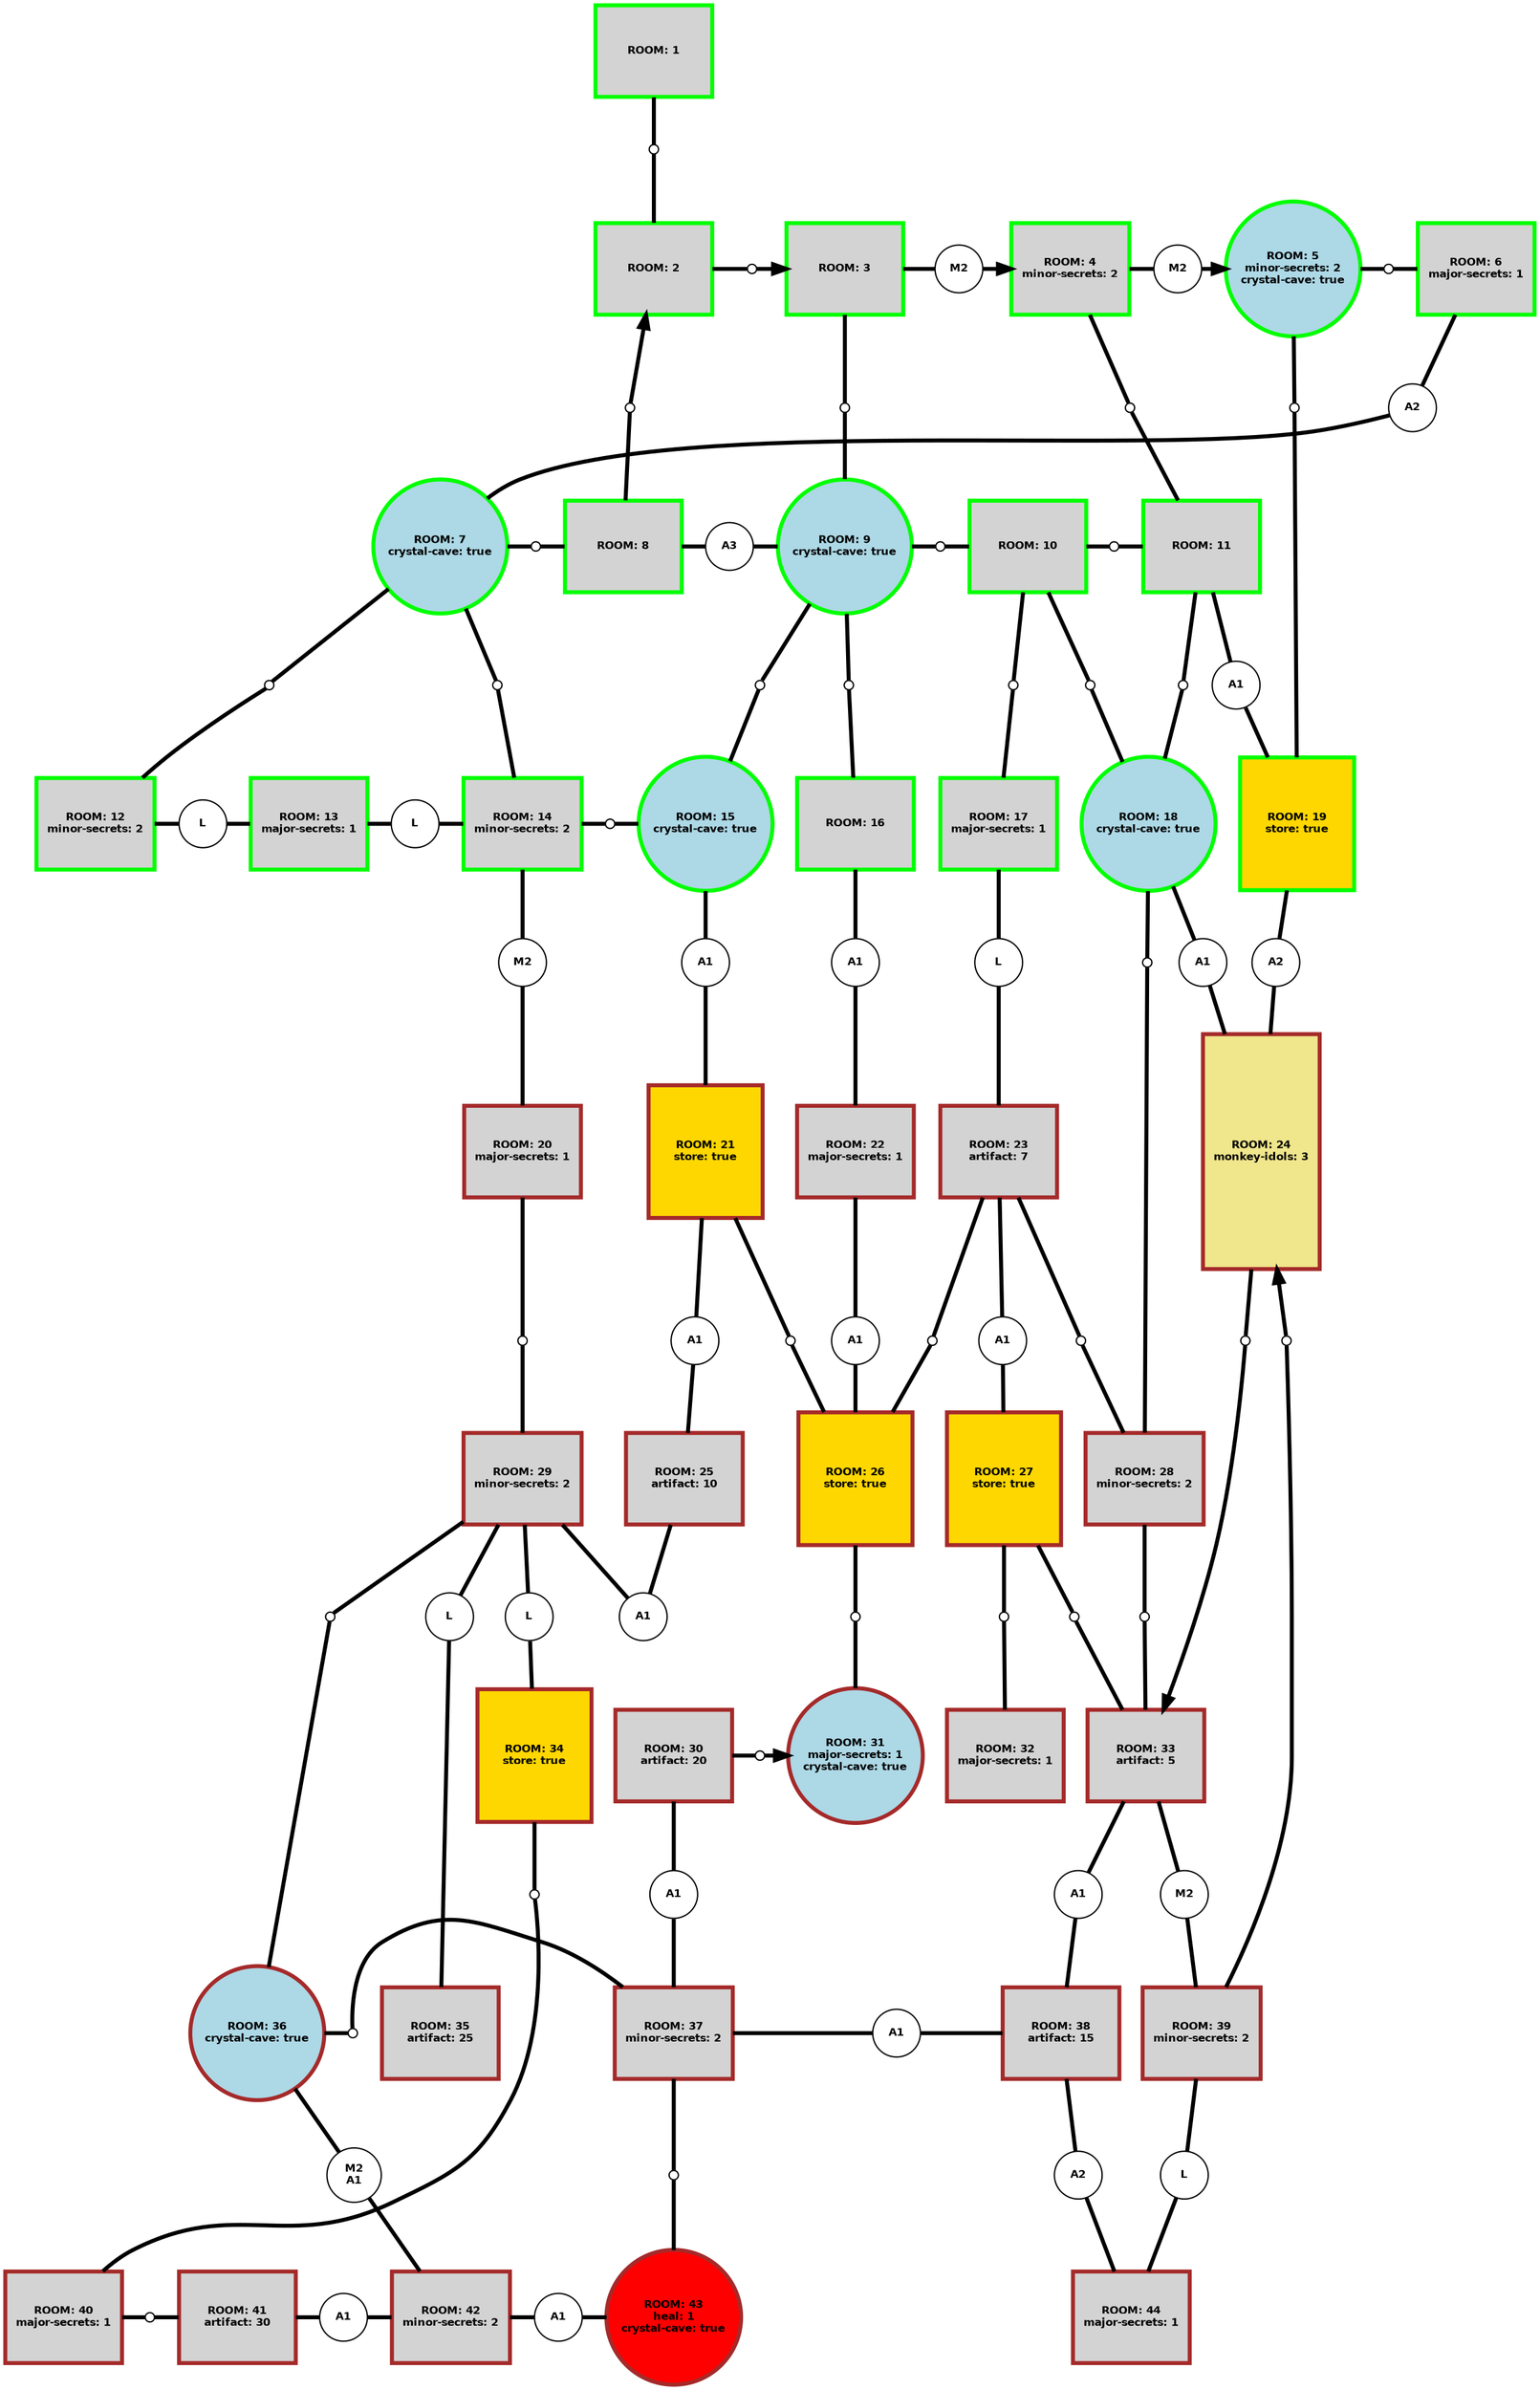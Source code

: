 graph G {
	graph [bb="0,0,1152,1792",
		bgcolor=white,
		overlap=false,
		resolution=160
	];
	node [label="\N"];
	{
		graph [rank=same];
		1	[color=green,
			fillcolor=lightgrey,
			fontcolor=black,
			fontname="Helvetica-Bold",
			fontsize=8.0,
			height=0.95833,
			image=none,
			imagescale=true,
			label="ROOM: 1",
			penwidth=3.0,
			pos="487,1757.5",
			shape=box,
			style=filled,
			width=1.2222];
	}
	{
		graph [rank=same];
		"1-2"	[color=black,
			fillcolor=white,
			fontcolor=black,
			fontname="Helvetica-Bold",
			fontsize=8.0,
			height=0.097222,
			label="",
			pos="487,1683.5",
			shape=circle,
			style=filled,
			width=0.097222];
	}
	{
		graph [rank=same];
		2	[color=green,
			fillcolor=lightgrey,
			fontcolor=black,
			fontname="Helvetica-Bold",
			fontsize=8.0,
			height=0.95833,
			image=none,
			imagescale=true,
			label="ROOM: 2",
			penwidth=3.0,
			pos="487,1593.5",
			shape=box,
			style=filled,
			width=1.2222];
		"2-3"	[color=black,
			fillcolor=white,
			fontcolor=black,
			fontname="Helvetica-Bold",
			fontsize=8.0,
			height=0.097222,
			label="",
			pos="562,1593.5",
			shape=circle,
			style=filled,
			width=0.097222];
		3	[color=green,
			fillcolor=lightgrey,
			fontcolor=black,
			fontname="Helvetica-Bold",
			fontsize=8.0,
			height=0.95833,
			image=none,
			imagescale=true,
			label="ROOM: 3",
			penwidth=3.0,
			pos="632,1593.5",
			shape=box,
			style=filled,
			width=1.2222];
		"3-4"	[color=black,
			fillcolor=white,
			fontcolor=black,
			fontname="Helvetica-Bold",
			fontsize=8.0,
			height=0.5,
			image=none,
			imagescale=true,
			label=M2,
			pos="719,1593.5",
			shape=circle,
			style=filled,
			width=0.5];
		4	[color=green,
			fillcolor=lightgrey,
			fontcolor=black,
			fontname="Helvetica-Bold",
			fontsize=8.0,
			height=0.95833,
			image=none,
			imagescale=true,
			label="ROOM: 4\nminor-secrets: 2",
			penwidth=3.0,
			pos="803,1593.5",
			shape=box,
			style=filled,
			width=1.2222];
		"4-5"	[color=black,
			fillcolor=white,
			fontcolor=black,
			fontname="Helvetica-Bold",
			fontsize=8.0,
			height=0.5,
			image=none,
			imagescale=true,
			label=M2,
			pos="883,1593.5",
			shape=circle,
			style=filled,
			width=0.5];
		5	[color=green,
			fillcolor=lightblue,
			fontcolor=black,
			fontname="Helvetica-Bold",
			fontsize=8.0,
			height=1.4028,
			image=none,
			imagescale=true,
			label="ROOM: 5\nminor-secrets: 2\ncrystal-cave: true",
			penwidth=3.0,
			pos="970,1593.5",
			shape=circle,
			style=filled,
			width=1.4028];
		"5-6"	[color=black,
			fillcolor=white,
			fontcolor=black,
			fontname="Helvetica-Bold",
			fontsize=8.0,
			height=0.097222,
			label="",
			pos="1042,1593.5",
			shape=circle,
			style=filled,
			width=0.097222];
		6	[color=green,
			fillcolor=lightgrey,
			fontcolor=black,
			fontname="Helvetica-Bold",
			fontsize=8.0,
			height=0.95833,
			image=none,
			imagescale=true,
			label="ROOM: 6\nmajor-secrets: 1",
			penwidth=3.0,
			pos="1108,1593.5",
			shape=box,
			style=filled,
			width=1.2222];
	}
	{
		graph [rank=same];
		"8-2"	[color=black,
			fillcolor=white,
			fontcolor=black,
			fontname="Helvetica-Bold",
			fontsize=8.0,
			height=0.097222,
			label="",
			pos="470,1489",
			shape=circle,
			style=filled,
			width=0.097222];
		"3-9"	[color=black,
			fillcolor=white,
			fontcolor=black,
			fontname="Helvetica-Bold",
			fontsize=8.0,
			height=0.097222,
			label="",
			pos="632,1489",
			shape=circle,
			style=filled,
			width=0.097222];
		"4-11"	[color=black,
			fillcolor=white,
			fontcolor=black,
			fontname="Helvetica-Bold",
			fontsize=8.0,
			height=0.097222,
			label="",
			pos="847,1489",
			shape=circle,
			style=filled,
			width=0.097222];
		"5-19"	[color=black,
			fillcolor=white,
			fontcolor=black,
			fontname="Helvetica-Bold",
			fontsize=8.0,
			height=0.097222,
			label="",
			pos="972,1489",
			shape=circle,
			style=filled,
			width=0.097222];
		"6-7"	[color=black,
			fillcolor=white,
			fontcolor=black,
			fontname="Helvetica-Bold",
			fontsize=8.0,
			height=0.5,
			image=none,
			imagescale=true,
			label=A2,
			pos="1061,1489",
			shape=circle,
			style=filled,
			width=0.5];
	}
	{
		graph [rank=same];
		7	[color=green,
			fillcolor=lightblue,
			fontcolor=black,
			fontname="Helvetica-Bold",
			fontsize=8.0,
			height=1.4028,
			image=none,
			imagescale=true,
			label="ROOM: 7\ncrystal-cave: true",
			penwidth=3.0,
			pos="327,1384.5",
			shape=circle,
			style=filled,
			width=1.4028];
		"7-8"	[color=black,
			fillcolor=white,
			fontcolor=black,
			fontname="Helvetica-Bold",
			fontsize=8.0,
			height=0.097222,
			label="",
			pos="399,1384.5",
			shape=circle,
			style=filled,
			width=0.097222];
		8	[color=green,
			fillcolor=lightgrey,
			fontcolor=black,
			fontname="Helvetica-Bold",
			fontsize=8.0,
			height=0.95833,
			image=none,
			imagescale=true,
			label="ROOM: 8",
			penwidth=3.0,
			pos="465,1384.5",
			shape=box,
			style=filled,
			width=1.2222];
		"8-9"	[color=black,
			fillcolor=white,
			fontcolor=black,
			fontname="Helvetica-Bold",
			fontsize=8.0,
			height=0.5,
			image=none,
			imagescale=true,
			label=A3,
			pos="545,1384.5",
			shape=circle,
			style=filled,
			width=0.5];
		9	[color=green,
			fillcolor=lightblue,
			fontcolor=black,
			fontname="Helvetica-Bold",
			fontsize=8.0,
			height=1.4028,
			image=none,
			imagescale=true,
			label="ROOM: 9\ncrystal-cave: true",
			penwidth=3.0,
			pos="632,1384.5",
			shape=circle,
			style=filled,
			width=1.4028];
		"9-10"	[color=black,
			fillcolor=white,
			fontcolor=black,
			fontname="Helvetica-Bold",
			fontsize=8.0,
			height=0.097222,
			label="",
			pos="704,1384.5",
			shape=circle,
			style=filled,
			width=0.097222];
		10	[color=green,
			fillcolor=lightgrey,
			fontcolor=black,
			fontname="Helvetica-Bold",
			fontsize=8.0,
			height=0.95833,
			image=none,
			imagescale=true,
			label="ROOM: 10",
			penwidth=3.0,
			pos="770,1384.5",
			shape=box,
			style=filled,
			width=1.2222];
		"10-11"	[color=black,
			fillcolor=white,
			fontcolor=black,
			fontname="Helvetica-Bold",
			fontsize=8.0,
			height=0.097222,
			label="",
			pos="836,1384.5",
			shape=circle,
			style=filled,
			width=0.097222];
		11	[color=green,
			fillcolor=lightgrey,
			fontcolor=black,
			fontname="Helvetica-Bold",
			fontsize=8.0,
			height=0.95833,
			image=none,
			imagescale=true,
			label="ROOM: 11",
			penwidth=3.0,
			pos="902,1384.5",
			shape=box,
			style=filled,
			width=1.2222];
	}
	{
		graph [rank=same];
		"7-12"	[color=black,
			fillcolor=white,
			fontcolor=black,
			fontname="Helvetica-Bold",
			fontsize=8.0,
			height=0.097222,
			label="",
			pos="200,1280",
			shape=circle,
			style=filled,
			width=0.097222];
		"7-14"	[color=black,
			fillcolor=white,
			fontcolor=black,
			fontname="Helvetica-Bold",
			fontsize=8.0,
			height=0.097222,
			label="",
			pos="370,1280",
			shape=circle,
			style=filled,
			width=0.097222];
		"9-15"	[color=black,
			fillcolor=white,
			fontcolor=black,
			fontname="Helvetica-Bold",
			fontsize=8.0,
			height=0.097222,
			label="",
			pos="569,1280",
			shape=circle,
			style=filled,
			width=0.097222];
		"9-16"	[color=black,
			fillcolor=white,
			fontcolor=black,
			fontname="Helvetica-Bold",
			fontsize=8.0,
			height=0.097222,
			label="",
			pos="636,1280",
			shape=circle,
			style=filled,
			width=0.097222];
		"10-17"	[color=black,
			fillcolor=white,
			fontcolor=black,
			fontname="Helvetica-Bold",
			fontsize=8.0,
			height=0.097222,
			label="",
			pos="759,1280",
			shape=circle,
			style=filled,
			width=0.097222];
		"10-18"	[color=black,
			fillcolor=white,
			fontcolor=black,
			fontname="Helvetica-Bold",
			fontsize=8.0,
			height=0.097222,
			label="",
			pos="818,1280",
			shape=circle,
			style=filled,
			width=0.097222];
		"11-18"	[color=black,
			fillcolor=white,
			fontcolor=black,
			fontname="Helvetica-Bold",
			fontsize=8.0,
			height=0.097222,
			label="",
			pos="888,1280",
			shape=circle,
			style=filled,
			width=0.097222];
		"11-19"	[color=black,
			fillcolor=white,
			fontcolor=black,
			fontname="Helvetica-Bold",
			fontsize=8.0,
			height=0.5,
			image=none,
			imagescale=true,
			label=A1,
			pos="928,1280",
			shape=circle,
			style=filled,
			width=0.5];
	}
	{
		graph [rank=same];
		12	[color=green,
			fillcolor=lightgrey,
			fontcolor=black,
			fontname="Helvetica-Bold",
			fontsize=8.0,
			height=0.95833,
			image=none,
			imagescale=true,
			label="ROOM: 12\nminor-secrets: 2",
			penwidth=3.0,
			pos="70,1175.5",
			shape=box,
			style=filled,
			width=1.2222];
		"12-13"	[color=black,
			fillcolor=white,
			fontcolor=black,
			fontname="Helvetica-Bold",
			fontsize=8.0,
			height=0.5,
			image=none,
			imagescale=true,
			label=L,
			pos="150,1175.5",
			shape=circle,
			style=filled,
			width=0.5];
		13	[color=green,
			fillcolor=lightgrey,
			fontcolor=black,
			fontname="Helvetica-Bold",
			fontsize=8.0,
			height=0.95833,
			image=none,
			imagescale=true,
			label="ROOM: 13\nmajor-secrets: 1",
			penwidth=3.0,
			pos="230,1175.5",
			shape=box,
			style=filled,
			width=1.2222];
		"13-14"	[color=black,
			fillcolor=white,
			fontcolor=black,
			fontname="Helvetica-Bold",
			fontsize=8.0,
			height=0.5,
			image=none,
			imagescale=true,
			label=L,
			pos="310,1175.5",
			shape=circle,
			style=filled,
			width=0.5];
		14	[color=green,
			fillcolor=lightgrey,
			fontcolor=black,
			fontname="Helvetica-Bold",
			fontsize=8.0,
			height=0.95833,
			image=none,
			imagescale=true,
			label="ROOM: 14\nminor-secrets: 2",
			penwidth=3.0,
			pos="390,1175.5",
			shape=box,
			style=filled,
			width=1.2222];
		"14-15"	[color=black,
			fillcolor=white,
			fontcolor=black,
			fontname="Helvetica-Bold",
			fontsize=8.0,
			height=0.097222,
			label="",
			pos="456,1175.5",
			shape=circle,
			style=filled,
			width=0.097222];
		15	[color=green,
			fillcolor=lightblue,
			fontcolor=black,
			fontname="Helvetica-Bold",
			fontsize=8.0,
			height=1.4028,
			image=none,
			imagescale=true,
			label="ROOM: 15\ncrystal-cave: true",
			penwidth=3.0,
			pos="528,1175.5",
			shape=circle,
			style=filled,
			width=1.4028];
		16	[color=green,
			fillcolor=lightgrey,
			fontcolor=black,
			fontname="Helvetica-Bold",
			fontsize=8.0,
			height=0.95833,
			image=none,
			imagescale=true,
			label="ROOM: 16",
			penwidth=3.0,
			pos="641,1175.5",
			shape=box,
			style=filled,
			width=1.2222];
	}
	{
		graph [rank=same];
		"14-20"	[color=black,
			fillcolor=white,
			fontcolor=black,
			fontname="Helvetica-Bold",
			fontsize=8.0,
			height=0.5,
			image=none,
			imagescale=true,
			label=M2,
			pos="390,1071",
			shape=circle,
			style=filled,
			width=0.5];
		"15-21"	[color=black,
			fillcolor=white,
			fontcolor=black,
			fontname="Helvetica-Bold",
			fontsize=8.0,
			height=0.5,
			image=none,
			imagescale=true,
			label=A1,
			pos="528,1071",
			shape=circle,
			style=filled,
			width=0.5];
		"16-22"	[color=black,
			fillcolor=white,
			fontcolor=black,
			fontname="Helvetica-Bold",
			fontsize=8.0,
			height=0.5,
			image=none,
			imagescale=true,
			label=A1,
			pos="641,1071",
			shape=circle,
			style=filled,
			width=0.5];
	}
	{
		graph [rank=same];
		17	[color=green,
			fillcolor=lightgrey,
			fontcolor=black,
			fontname="Helvetica-Bold",
			fontsize=8.0,
			height=0.95833,
			image=none,
			imagescale=true,
			label="ROOM: 17\nmajor-secrets: 1",
			penwidth=3.0,
			pos="749,1175.5",
			shape=box,
			style=filled,
			width=1.2222];
		18	[color=green,
			fillcolor=lightblue,
			fontcolor=black,
			fontname="Helvetica-Bold",
			fontsize=8.0,
			height=1.4028,
			image=none,
			imagescale=true,
			label="ROOM: 18\ncrystal-cave: true",
			penwidth=3.0,
			pos="862,1175.5",
			shape=circle,
			style=filled,
			width=1.4028];
		19	[color=green,
			fillcolor=gold,
			fontcolor=black,
			fontname="Helvetica-Bold",
			fontsize=8.0,
			height=1.3889,
			image=none,
			imagescale=true,
			label="ROOM: 19\nstore: true",
			penwidth=3.0,
			pos="974,1175.5",
			shape=box,
			style=filled,
			width=1.1944];
	}
	{
		graph [rank=same];
		"17-23"	[color=black,
			fillcolor=white,
			fontcolor=black,
			fontname="Helvetica-Bold",
			fontsize=8.0,
			height=0.5,
			image=none,
			imagescale=true,
			label=L,
			pos="749,1071",
			shape=circle,
			style=filled,
			width=0.5];
		"18-24"	[color=black,
			fillcolor=white,
			fontcolor=black,
			fontname="Helvetica-Bold",
			fontsize=8.0,
			height=0.5,
			image=none,
			imagescale=true,
			label=A1,
			pos="902,1071",
			shape=circle,
			style=filled,
			width=0.5];
		"18-28"	[color=black,
			fillcolor=white,
			fontcolor=black,
			fontname="Helvetica-Bold",
			fontsize=8.0,
			height=0.097222,
			label="",
			pos="861,1071",
			shape=circle,
			style=filled,
			width=0.097222];
		"19-24"	[color=black,
			fillcolor=white,
			fontcolor=black,
			fontname="Helvetica-Bold",
			fontsize=8.0,
			height=0.5,
			image=none,
			imagescale=true,
			label=A2,
			pos="957,1071",
			shape=circle,
			style=filled,
			width=0.5];
	}
	{
		graph [rank=same];
		20	[color=brown,
			fillcolor=lightgrey,
			fontcolor=black,
			fontname="Helvetica-Bold",
			fontsize=8.0,
			height=0.95833,
			image=none,
			imagescale=true,
			label="ROOM: 20\nmajor-secrets: 1",
			penwidth=3.0,
			pos="390,928.51",
			shape=box,
			style=filled,
			width=1.2222];
		21	[color=brown,
			fillcolor=gold,
			fontcolor=black,
			fontname="Helvetica-Bold",
			fontsize=8.0,
			height=1.3889,
			image=none,
			imagescale=true,
			label="ROOM: 21\nstore: true",
			penwidth=3.0,
			pos="528,928.51",
			shape=box,
			style=filled,
			width=1.1944];
		22	[color=brown,
			fillcolor=lightgrey,
			fontcolor=black,
			fontname="Helvetica-Bold",
			fontsize=8.0,
			height=0.95833,
			image=none,
			imagescale=true,
			label="ROOM: 22\nmajor-secrets: 1",
			penwidth=3.0,
			pos="641,928.51",
			shape=box,
			style=filled,
			width=1.2222];
		23	[color=brown,
			fillcolor=lightgrey,
			fontcolor=black,
			fontname="Helvetica-Bold",
			fontsize=8.0,
			height=0.95833,
			image=none,
			imagescale=true,
			label="ROOM: 23\nartifact: 7",
			penwidth=3.0,
			pos="749,928.51",
			shape=box,
			style=filled,
			width=1.2222];
		24	[color=brown,
			fillcolor=khaki,
			fontcolor=black,
			fontname="Helvetica-Bold",
			fontsize=8.0,
			height=2.4583,
			image=none,
			imagescale=true,
			label="ROOM: 24\nmonkey-idols: 3",
			penwidth=3.0,
			pos="945,928.51",
			shape=box,
			style=filled,
			width=1.1528];
	}
	{
		graph [rank=same];
		"20-29"	[color=black,
			fillcolor=white,
			fontcolor=black,
			fontname="Helvetica-Bold",
			fontsize=8.0,
			height=0.097222,
			label="",
			pos="390,786.01",
			shape=circle,
			style=filled,
			width=0.097222];
		"21-25"	[color=black,
			fillcolor=white,
			fontcolor=black,
			fontname="Helvetica-Bold",
			fontsize=8.0,
			height=0.5,
			image=none,
			imagescale=true,
			label=A1,
			pos="520,786.01",
			shape=circle,
			style=filled,
			width=0.5];
		"21-26"	[color=black,
			fillcolor=white,
			fontcolor=black,
			fontname="Helvetica-Bold",
			fontsize=8.0,
			height=0.097222,
			label="",
			pos="592,786.01",
			shape=circle,
			style=filled,
			width=0.097222];
		"22-26"	[color=black,
			fillcolor=white,
			fontcolor=black,
			fontname="Helvetica-Bold",
			fontsize=8.0,
			height=0.5,
			image=none,
			imagescale=true,
			label=A1,
			pos="641,786.01",
			shape=circle,
			style=filled,
			width=0.5];
		"23-26"	[color=black,
			fillcolor=white,
			fontcolor=black,
			fontname="Helvetica-Bold",
			fontsize=8.0,
			height=0.097222,
			label="",
			pos="699,786.01",
			shape=circle,
			style=filled,
			width=0.097222];
		"23-27"	[color=black,
			fillcolor=white,
			fontcolor=black,
			fontname="Helvetica-Bold",
			fontsize=8.0,
			height=0.5,
			image=none,
			imagescale=true,
			label=A1,
			pos="752,786.01",
			shape=circle,
			style=filled,
			width=0.5];
		"23-28"	[color=black,
			fillcolor=white,
			fontcolor=black,
			fontname="Helvetica-Bold",
			fontsize=8.0,
			height=0.097222,
			label="",
			pos="811,786.01",
			shape=circle,
			style=filled,
			width=0.097222];
		"24-33"	[color=black,
			fillcolor=white,
			fontcolor=black,
			fontname="Helvetica-Bold",
			fontsize=8.0,
			height=0.097222,
			label="",
			pos="933,786.01",
			shape=circle,
			style=filled,
			width=0.097222];
		"39-24"	[color=black,
			fillcolor=white,
			fontcolor=black,
			fontname="Helvetica-Bold",
			fontsize=8.0,
			height=0.097222,
			label="",
			pos="964,786.01",
			shape=circle,
			style=filled,
			width=0.097222];
	}
	{
		graph [rank=same];
		25	[color=brown,
			fillcolor=lightgrey,
			fontcolor=black,
			fontname="Helvetica-Bold",
			fontsize=8.0,
			height=0.95833,
			image=none,
			imagescale=true,
			label="ROOM: 25\nartifact: 10",
			penwidth=3.0,
			pos="512,682.01",
			shape=box,
			style=filled,
			width=1.2222];
		26	[color=brown,
			fillcolor=gold,
			fontcolor=black,
			fontname="Helvetica-Bold",
			fontsize=8.0,
			height=1.3889,
			image=none,
			imagescale=true,
			label="ROOM: 26\nstore: true",
			penwidth=3.0,
			pos="641,682.01",
			shape=box,
			style=filled,
			width=1.1944];
		27	[color=brown,
			fillcolor=gold,
			fontcolor=black,
			fontname="Helvetica-Bold",
			fontsize=8.0,
			height=1.3889,
			image=none,
			imagescale=true,
			label="ROOM: 27\nstore: true",
			penwidth=3.0,
			pos="753,682.01",
			shape=box,
			style=filled,
			width=1.1944];
		28	[color=brown,
			fillcolor=lightgrey,
			fontcolor=black,
			fontname="Helvetica-Bold",
			fontsize=8.0,
			height=0.95833,
			image=none,
			imagescale=true,
			label="ROOM: 28\nminor-secrets: 2",
			penwidth=3.0,
			pos="858,682.01",
			shape=box,
			style=filled,
			width=1.2222];
		29	[color=brown,
			fillcolor=lightgrey,
			fontcolor=black,
			fontname="Helvetica-Bold",
			fontsize=8.0,
			height=0.95833,
			image=none,
			imagescale=true,
			label="ROOM: 29\nminor-secrets: 2",
			penwidth=3.0,
			pos="390,682.01",
			shape=box,
			style=filled,
			width=1.2222];
	}
	{
		graph [rank=same];
		"25-29"	[color=black,
			fillcolor=white,
			fontcolor=black,
			fontname="Helvetica-Bold",
			fontsize=8.0,
			height=0.5,
			image=none,
			imagescale=true,
			label=A1,
			pos="480,578.01",
			shape=circle,
			style=filled,
			width=0.5];
		"26-31"	[color=black,
			fillcolor=white,
			fontcolor=black,
			fontname="Helvetica-Bold",
			fontsize=8.0,
			height=0.097222,
			label="",
			pos="641,578.01",
			shape=circle,
			style=filled,
			width=0.097222];
		"27-32"	[color=black,
			fillcolor=white,
			fontcolor=black,
			fontname="Helvetica-Bold",
			fontsize=8.0,
			height=0.097222,
			label="",
			pos="753,578.01",
			shape=circle,
			style=filled,
			width=0.097222];
		"27-33"	[color=black,
			fillcolor=white,
			fontcolor=black,
			fontname="Helvetica-Bold",
			fontsize=8.0,
			height=0.097222,
			label="",
			pos="805,578.01",
			shape=circle,
			style=filled,
			width=0.097222];
		"28-33"	[color=black,
			fillcolor=white,
			fontcolor=black,
			fontname="Helvetica-Bold",
			fontsize=8.0,
			height=0.097222,
			label="",
			pos="859,578.01",
			shape=circle,
			style=filled,
			width=0.097222];
		"29-34"	[color=black,
			fillcolor=white,
			fontcolor=black,
			fontname="Helvetica-Bold",
			fontsize=8.0,
			height=0.5,
			image=none,
			imagescale=true,
			label=L,
			pos="394,578.01",
			shape=circle,
			style=filled,
			width=0.5];
		"29-35"	[color=black,
			fillcolor=white,
			fontcolor=black,
			fontname="Helvetica-Bold",
			fontsize=8.0,
			height=0.5,
			image=none,
			imagescale=true,
			label=L,
			pos="334,578.01",
			shape=circle,
			style=filled,
			width=0.5];
		"29-36"	[color=black,
			fillcolor=white,
			fontcolor=black,
			fontname="Helvetica-Bold",
			fontsize=8.0,
			height=0.097222,
			label="",
			pos="244,578.01",
			shape=circle,
			style=filled,
			width=0.097222];
	}
	{
		graph [rank=same];
		30	[color=brown,
			fillcolor=lightgrey,
			fontcolor=black,
			fontname="Helvetica-Bold",
			fontsize=8.0,
			height=0.95833,
			image=none,
			imagescale=true,
			label="ROOM: 30\nartifact: 20",
			penwidth=3.0,
			pos="503,473.51",
			shape=box,
			style=filled,
			width=1.2222];
		"30-31"	[color=black,
			fillcolor=white,
			fontcolor=black,
			fontname="Helvetica-Bold",
			fontsize=8.0,
			height=0.097222,
			label="",
			pos="569,473.51",
			shape=circle,
			style=filled,
			width=0.097222];
		31	[color=brown,
			fillcolor=lightblue,
			fontcolor=black,
			fontname="Helvetica-Bold",
			fontsize=8.0,
			height=1.4028,
			image=none,
			imagescale=true,
			label="ROOM: 31\nmajor-secrets: 1\ncrystal-cave: true",
			penwidth=3.0,
			pos="641,473.51",
			shape=circle,
			style=filled,
			width=1.4028];
		32	[color=brown,
			fillcolor=lightgrey,
			fontcolor=black,
			fontname="Helvetica-Bold",
			fontsize=8.0,
			height=0.95833,
			image=none,
			imagescale=true,
			label="ROOM: 32\nmajor-secrets: 1",
			penwidth=3.0,
			pos="754,473.51",
			shape=box,
			style=filled,
			width=1.2222];
		33	[color=brown,
			fillcolor=lightgrey,
			fontcolor=black,
			fontname="Helvetica-Bold",
			fontsize=8.0,
			height=0.95833,
			image=none,
			imagescale=true,
			label="ROOM: 33\nartifact: 5",
			penwidth=3.0,
			pos="860,473.51",
			shape=box,
			style=filled,
			width=1.2222];
		34	[color=brown,
			fillcolor=gold,
			fontcolor=black,
			fontname="Helvetica-Bold",
			fontsize=8.0,
			height=1.3889,
			image=none,
			imagescale=true,
			label="ROOM: 34\nstore: true",
			penwidth=3.0,
			pos="398,473.51",
			shape=box,
			style=filled,
			width=1.1944];
	}
	{
		graph [rank=same];
		"30-37"	[color=black,
			fillcolor=white,
			fontcolor=black,
			fontname="Helvetica-Bold",
			fontsize=8.0,
			height=0.5,
			image=none,
			imagescale=true,
			label=A1,
			pos="503,369.01",
			shape=circle,
			style=filled,
			width=0.5];
		"33-38"	[color=black,
			fillcolor=white,
			fontcolor=black,
			fontname="Helvetica-Bold",
			fontsize=8.0,
			height=0.5,
			image=none,
			imagescale=true,
			label=A1,
			pos="809,369.01",
			shape=circle,
			style=filled,
			width=0.5];
		"33-39"	[color=black,
			fillcolor=white,
			fontcolor=black,
			fontname="Helvetica-Bold",
			fontsize=8.0,
			height=0.5,
			image=none,
			imagescale=true,
			label=M2,
			pos="889,369.01",
			shape=circle,
			style=filled,
			width=0.5];
		"34-40"	[color=black,
			fillcolor=white,
			fontcolor=black,
			fontname="Helvetica-Bold",
			fontsize=8.0,
			height=0.097222,
			label="",
			pos="398,369.01",
			shape=circle,
			style=filled,
			width=0.097222];
	}
	{
		graph [rank=same];
		35	[color=brown,
			fillcolor=lightgrey,
			fontcolor=black,
			fontname="Helvetica-Bold",
			fontsize=8.0,
			height=0.95833,
			image=none,
			imagescale=true,
			label="ROOM: 35\nartifact: 25",
			penwidth=3.0,
			pos="327,264.51",
			shape=box,
			style=filled,
			width=1.2222];
		36	[color=brown,
			fillcolor=lightblue,
			fontcolor=black,
			fontname="Helvetica-Bold",
			fontsize=8.0,
			height=1.4028,
			image=none,
			imagescale=true,
			label="ROOM: 36\ncrystal-cave: true",
			penwidth=3.0,
			pos="189,264.51",
			shape=circle,
			style=filled,
			width=1.4028];
		"36-37"	[color=black,
			fillcolor=white,
			fontcolor=black,
			fontname="Helvetica-Bold",
			fontsize=8.0,
			height=0.097222,
			label="",
			pos="261,264.51",
			shape=circle,
			style=filled,
			width=0.097222];
		37	[color=brown,
			fillcolor=lightgrey,
			fontcolor=black,
			fontname="Helvetica-Bold",
			fontsize=8.0,
			height=0.95833,
			image=none,
			imagescale=true,
			label="ROOM: 37\nminor-secrets: 2",
			penwidth=3.0,
			pos="503,264.51",
			shape=box,
			style=filled,
			width=1.2222];
		"37-38"	[color=black,
			fillcolor=white,
			fontcolor=black,
			fontname="Helvetica-Bold",
			fontsize=8.0,
			height=0.5,
			image=none,
			imagescale=true,
			label=A1,
			pos="671,264.51",
			shape=circle,
			style=filled,
			width=0.5];
		38	[color=brown,
			fillcolor=lightgrey,
			fontcolor=black,
			fontname="Helvetica-Bold",
			fontsize=8.0,
			height=0.95833,
			image=none,
			imagescale=true,
			label="ROOM: 38\nartifact: 15",
			penwidth=3.0,
			pos="796,264.51",
			shape=box,
			style=filled,
			width=1.2222];
		39	[color=brown,
			fillcolor=lightgrey,
			fontcolor=black,
			fontname="Helvetica-Bold",
			fontsize=8.0,
			height=0.95833,
			image=none,
			imagescale=true,
			label="ROOM: 39\nminor-secrets: 2",
			penwidth=3.0,
			pos="902,264.51",
			shape=box,
			style=filled,
			width=1.2222];
	}
	{
		graph [rank=same];
		"36-42"	[color=black,
			fillcolor=white,
			fontcolor=black,
			fontname="Helvetica-Bold",
			fontsize=8.0,
			height=0.56961,
			image=none,
			imagescale=true,
			label="M2\nA1",
			pos="262,157.51",
			shape=circle,
			style=filled,
			width=0.56961];
		"37-43"	[color=black,
			fillcolor=white,
			fontcolor=black,
			fontname="Helvetica-Bold",
			fontsize=8.0,
			height=0.097222,
			label="",
			pos="503,157.51",
			shape=circle,
			style=filled,
			width=0.097222];
		"38-44"	[color=black,
			fillcolor=white,
			fontcolor=black,
			fontname="Helvetica-Bold",
			fontsize=8.0,
			height=0.5,
			image=none,
			imagescale=true,
			label=A2,
			pos="809,157.51",
			shape=circle,
			style=filled,
			width=0.5];
		"39-44"	[color=black,
			fillcolor=white,
			fontcolor=black,
			fontname="Helvetica-Bold",
			fontsize=8.0,
			height=0.5,
			image=none,
			imagescale=true,
			label=L,
			pos="889,157.51",
			shape=circle,
			style=filled,
			width=0.5];
	}
	{
		graph [rank=same];
		40	[color=brown,
			fillcolor=lightgrey,
			fontcolor=black,
			fontname="Helvetica-Bold",
			fontsize=8.0,
			height=0.95833,
			image=none,
			imagescale=true,
			label="ROOM: 40\nmajor-secrets: 1",
			penwidth=3.0,
			pos="44,50.5",
			shape=box,
			style=filled,
			width=1.2222];
		"40-41"	[color=black,
			fillcolor=white,
			fontcolor=black,
			fontname="Helvetica-Bold",
			fontsize=8.0,
			height=0.097222,
			label="",
			pos="110,50.5",
			shape=circle,
			style=filled,
			width=0.097222];
		41	[color=brown,
			fillcolor=lightgrey,
			fontcolor=black,
			fontname="Helvetica-Bold",
			fontsize=8.0,
			height=0.95833,
			image=none,
			imagescale=true,
			label="ROOM: 41\nartifact: 30",
			penwidth=3.0,
			pos="176,50.5",
			shape=box,
			style=filled,
			width=1.2222];
		"41-42"	[color=black,
			fillcolor=white,
			fontcolor=black,
			fontname="Helvetica-Bold",
			fontsize=8.0,
			height=0.5,
			image=none,
			imagescale=true,
			label=A1,
			pos="256,50.5",
			shape=circle,
			style=filled,
			width=0.5];
		42	[color=brown,
			fillcolor=lightgrey,
			fontcolor=black,
			fontname="Helvetica-Bold",
			fontsize=8.0,
			height=0.95833,
			image=none,
			imagescale=true,
			label="ROOM: 42\nminor-secrets: 2",
			penwidth=3.0,
			pos="336,50.5",
			shape=box,
			style=filled,
			width=1.2222];
		"42-43"	[color=black,
			fillcolor=white,
			fontcolor=black,
			fontname="Helvetica-Bold",
			fontsize=8.0,
			height=0.5,
			image=none,
			imagescale=true,
			label=A1,
			pos="416,50.5",
			shape=circle,
			style=filled,
			width=0.5];
		43	[color=brown,
			fillcolor=red,
			fontcolor=black,
			fontname="Helvetica-Bold",
			fontsize=8.0,
			height=1.4028,
			image=none,
			imagescale=true,
			label="ROOM: 43\nheal: 1\ncrystal-cave: true",
			penwidth=3.0,
			pos="503,50.5",
			shape=circle,
			style=filled,
			width=1.4028];
		44	[color=brown,
			fillcolor=lightgrey,
			fontcolor=black,
			fontname="Helvetica-Bold",
			fontsize=8.0,
			height=0.95833,
			image=none,
			imagescale=true,
			label="ROOM: 44\nmajor-secrets: 1",
			penwidth=3.0,
			pos="849,50.5",
			shape=box,
			style=filled,
			width=1.2222];
	}
	{
		graph [rank=same];
	}
	1 -- "1-2"	[color=black,
		dir=none,
		penwidth=3.0,
		pos="487,1722.6 487,1708 487,1693 487,1687.1"];
	"1-2" -- 2	[color=black,
		dir=none,
		penwidth=3.0,
		pos="487,1680 487,1672.3 487,1648.7 487,1628.2"];
	2 -- "2-3"	[color=black,
		dir=none,
		penwidth=3.0,
		pos="531.24,1593.5 540.21,1593.5 549.18,1593.5 558.15,1593.5"];
	2 -- "8-2"	[color=black,
		dir=back,
		penwidth=3.0,
		pos="s,481.43,1558.9 479.77,1548.9 475.96,1525.9 471.79,1500.8 470.44,1492.7"];
	"2-3" -- 3	[color=black,
		dir=forward,
		penwidth=3.0,
		pos="e,587.88,1593.5 565.55,1593.5 569.62,1593.5 573.69,1593.5 577.76,1593.5"];
	3 -- "3-4"	[color=black,
		dir=none,
		penwidth=3.0,
		pos="676.18,1593.5 684.43,1593.5 692.68,1593.5 700.94,1593.5"];
	3 -- "3-9"	[color=black,
		dir=none,
		penwidth=3.0,
		pos="632,1558.9 632,1533.7 632,1502 632,1492.7"];
	"3-4" -- 4	[color=black,
		dir=forward,
		penwidth=3.0,
		pos="e,758.95,1593.5 737.05,1593.5 740.92,1593.5 744.8,1593.5 748.68,1593.5"];
	4 -- "4-5"	[color=black,
		dir=none,
		penwidth=3.0,
		pos="847.06,1593.5 852.96,1593.5 858.85,1593.5 864.75,1593.5"];
	4 -- "4-11"	[color=black,
		dir=none,
		penwidth=3.0,
		pos="817.41,1558.9 828.23,1533.7 841.86,1502 845.85,1492.7"];
	"4-5" -- 5	[color=black,
		dir=forward,
		penwidth=3.0,
		pos="e,919.34,1593.5 901.01,1593.5 903.78,1593.5 906.55,1593.5 909.32,1593.5"];
	5 -- "5-6"	[color=black,
		dir=none,
		penwidth=3.0,
		pos="1020.6,1593.5 1026.5,1593.5 1032.4,1593.5 1038.3,1593.5"];
	5 -- "5-19"	[color=black,
		dir=none,
		penwidth=3.0,
		pos="970.97,1542.8 971.38,1521.5 971.81,1500 971.95,1492.6"];
	"5-6" -- 6	[color=black,
		dir=none,
		penwidth=3.0,
		pos="1045.6,1593.5 1051.6,1593.5 1057.6,1593.5 1063.6,1593.5"];
	6 -- "6-7"	[color=black,
		dir=none,
		penwidth=3.0,
		pos="1092.6,1558.9 1084.4,1541 1074.6,1519.7 1068.1,1505.6"];
	"8-2" -- 8	[color=black,
		dir=none,
		penwidth=3.0,
		pos="469.88,1485.5 469.43,1476.4 467.88,1444.6 466.65,1419.3"];
	"3-9" -- 9	[color=black,
		dir=none,
		penwidth=3.0,
		pos="632,1485.5 632,1478.2 632,1456.6 632,1435.3"];
	"4-11" -- 11	[color=black,
		dir=none,
		penwidth=3.0,
		pos="848.36,1485.5 853.24,1476.4 870.3,1444.6 883.89,1419.3"];
	"5-19" -- 19	[color=black,
		dir=none,
		penwidth=3.0,
		pos="972.02,1485.3 972.16,1463 973.16,1306.9 973.69,1225.6"];
	"6-7" -- 7	[color=black,
		dir=none,
		penwidth=3.0,
		pos="1043.6,1483.3 1028.3,1479.3 1005.3,1473.9 985,1471 853.17,1452.4 510.88,1483.8 387,1435 378.33,1431.6 369.97,1426.4 362.39,1420.7"];
	7 -- "7-8"	[color=black,
		dir=none,
		penwidth=3.0,
		pos="377.62,1384.5 383.53,1384.5 389.43,1384.5 395.33,1384.5"];
	7 -- "7-12"	[color=black,
		dir=none,
		penwidth=3.0,
		pos="287.86,1351.9 255.21,1325.6 212.43,1291 202.24,1282.8"];
	7 -- "7-14"	[color=black,
		dir=none,
		penwidth=3.0,
		pos="346.24,1337.7 355.72,1315.1 365.79,1291 368.98,1283.5"];
	"7-8" -- 8	[color=black,
		dir=none,
		penwidth=3.0,
		pos="402.61,1384.5 408.62,1384.5 414.63,1384.5 420.64,1384.5"];
	8 -- "8-9"	[color=black,
		dir=none,
		penwidth=3.0,
		pos="509.06,1384.5 514.96,1384.5 520.85,1384.5 526.75,1384.5"];
	"8-9" -- 9	[color=black,
		dir=none,
		penwidth=3.0,
		pos="563.01,1384.5 569.12,1384.5 575.23,1384.5 581.34,1384.5"];
	9 -- "9-10"	[color=black,
		dir=none,
		penwidth=3.0,
		pos="682.62,1384.5 688.53,1384.5 694.43,1384.5 700.33,1384.5"];
	9 -- "9-15"	[color=black,
		dir=none,
		penwidth=3.0,
		pos="605.83,1340.9 591.5,1317.6 575.64,1291.8 570.62,1283.6"];
	9 -- "9-16"	[color=black,
		dir=none,
		penwidth=3.0,
		pos="633.94,1333.8 634.77,1312.5 635.61,1291 635.9,1283.6"];
	"9-10" -- 10	[color=black,
		dir=none,
		penwidth=3.0,
		pos="707.61,1384.5 713.62,1384.5 719.63,1384.5 725.64,1384.5"];
	10 -- "10-11"	[color=black,
		dir=none,
		penwidth=3.0,
		pos="814.09,1384.5 820.14,1384.5 826.18,1384.5 832.23,1384.5"];
	10 -- "10-17"	[color=black,
		dir=none,
		penwidth=3.0,
		pos="766.4,1349.9 763.69,1324.7 760.29,1293 759.29,1283.7"];
	10 -- "10-18"	[color=black,
		dir=none,
		penwidth=3.0,
		pos="785.72,1349.9 797.53,1324.7 812.39,1293 816.75,1283.7"];
	"10-11" -- 11	[color=black,
		dir=none,
		penwidth=3.0,
		pos="839.61,1384.5 845.62,1384.5 851.63,1384.5 857.64,1384.5"];
	11 -- "11-18"	[color=black,
		dir=none,
		penwidth=3.0,
		pos="897.42,1349.9 893.97,1324.7 889.64,1293 888.37,1283.7"];
	11 -- "11-19"	[color=black,
		dir=none,
		penwidth=3.0,
		pos="910.51,1349.9 914.96,1332.4 920.2,1311.8 923.77,1297.7"];
	"7-12" -- 12	[color=black,
		dir=none,
		penwidth=3.0,
		pos="197.51,1277.5 187.69,1271.4 150.83,1248.4 123,1226 116.82,1221 110.47,1215.5 104.41,1210"];
	"7-14" -- 14	[color=black,
		dir=none,
		penwidth=3.0,
		pos="370.49,1276.5 372.27,1267.4 378.47,1235.6 383.41,1210.3"];
	"9-15" -- 15	[color=black,
		dir=none,
		penwidth=3.0,
		pos="567.99,1276.5 564.93,1268.8 555.45,1245.1 546.49,1222.7"];
	"9-16" -- 16	[color=black,
		dir=none,
		penwidth=3.0,
		pos="636.12,1276.5 636.57,1267.4 638.12,1235.6 639.35,1210.3"];
	"10-17" -- 17	[color=black,
		dir=none,
		penwidth=3.0,
		pos="758.75,1276.5 757.87,1267.4 754.76,1235.6 752.29,1210.3"];
	"10-18" -- 18	[color=black,
		dir=none,
		penwidth=3.0,
		pos="819.09,1276.5 822.4,1268.8 832.7,1244.8 842.39,1222.2"];
	"11-18" -- 18	[color=black,
		dir=none,
		penwidth=3.0,
		pos="887.36,1276.5 885.47,1269 879.74,1246.5 874.21,1224.6"];
	"11-19" -- 19	[color=black,
		dir=none,
		penwidth=3.0,
		pos="935.19,1263 939.74,1252.9 945.88,1239.2 951.94,1225.7"];
	12 -- "12-13"	[color=black,
		dir=none,
		penwidth=3.0,
		pos="114.06,1175.5 119.96,1175.5 125.85,1175.5 131.75,1175.5"];
	"12-13" -- 13	[color=black,
		dir=none,
		penwidth=3.0,
		pos="168.12,1175.5 173.93,1175.5 179.73,1175.5 185.53,1175.5"];
	13 -- "13-14"	[color=black,
		dir=none,
		penwidth=3.0,
		pos="274.06,1175.5 279.96,1175.5 285.85,1175.5 291.75,1175.5"];
	"13-14" -- 14	[color=black,
		dir=none,
		penwidth=3.0,
		pos="328.12,1175.5 333.93,1175.5 339.73,1175.5 345.53,1175.5"];
	14 -- "14-15"	[color=black,
		dir=none,
		penwidth=3.0,
		pos="434.09,1175.5 440.14,1175.5 446.18,1175.5 452.23,1175.5"];
	14 -- "14-20"	[color=black,
		dir=none,
		penwidth=3.0,
		pos="390,1140.9 390,1123.7 390,1103.3 390,1089.2"];
	"14-15" -- 15	[color=black,
		dir=none,
		penwidth=3.0,
		pos="459.66,1175.5 465.53,1175.5 471.4,1175.5 477.28,1175.5"];
	15 -- "15-21"	[color=black,
		dir=none,
		penwidth=3.0,
		pos="528,1124.8 528,1111.9 528,1098.9 528,1089.1"];
	16 -- "16-22"	[color=black,
		dir=none,
		penwidth=3.0,
		pos="641,1140.9 641,1123.7 641,1103.3 641,1089.2"];
	"14-20" -- 20	[color=black,
		dir=none,
		penwidth=3.0,
		pos="390,1052.8 390,1030.6 390,991.48 390,963.27"];
	"15-21" -- 21	[color=black,
		dir=none,
		penwidth=3.0,
		pos="528,1052.8 528,1034.4 528,1004.4 528,978.62"];
	"16-22" -- 22	[color=black,
		dir=none,
		penwidth=3.0,
		pos="641,1052.8 641,1030.6 641,991.48 641,963.27"];
	17 -- "17-23"	[color=black,
		dir=none,
		penwidth=3.0,
		pos="749,1140.9 749,1123.7 749,1103.3 749,1089.2"];
	18 -- "18-24"	[color=black,
		dir=none,
		penwidth=3.0,
		pos="880.13,1128.1 885.75,1113.7 891.57,1098.7 895.79,1087.9"];
	18 -- "18-28"	[color=black,
		dir=none,
		penwidth=3.0,
		pos="861.51,1124.8 861.31,1103.5 861.1,1082 861.03,1074.6"];
	19 -- "19-24"	[color=black,
		dir=none,
		penwidth=3.0,
		pos="965.85,1125.4 963.67,1112.2 961.45,1098.9 959.79,1088.8"];
	"17-23" -- 23	[color=black,
		dir=none,
		penwidth=3.0,
		pos="749,1052.8 749,1030.6 749,991.48 749,963.27"];
	"18-24" -- 24	[color=black,
		dir=none,
		penwidth=3.0,
		pos="907.02,1053.6 909.96,1044 913.94,1031 918.22,1017"];
	"18-28" -- 28	[color=black,
		dir=none,
		penwidth=3.0,
		pos="860.98,1067.1 860.76,1038.5 858.95,805.02 858.26,716.69"];
	"19-24" -- 24	[color=black,
		dir=none,
		penwidth=3.0,
		pos="955.55,1053.1 954.74,1043.5 953.65,1030.7 952.48,1017.1"];
	20 -- "20-29"	[color=black,
		dir=none,
		penwidth=3.0,
		pos="390,893.86 390,857.16 390,801.99 390,789.56"];
	21 -- "21-25"	[color=black,
		dir=none,
		penwidth=3.0,
		pos="525.2,878.37 523.73,852.57 522.03,822.59 520.98,804.21"];
	21 -- "21-26"	[color=black,
		dir=none,
		penwidth=3.0,
		pos="550.38,878.37 566.39,843.24 585.93,800.34 590.84,789.56"];
	22 -- "22-26"	[color=black,
		dir=none,
		penwidth=3.0,
		pos="641,893.86 641,865.61 641,826.4 641,804.18"];
	23 -- "23-26"	[color=black,
		dir=none,
		penwidth=3.0,
		pos="737.02,893.86 723.97,857.16 704.33,801.99 699.91,789.56"];
	23 -- "23-27"	[color=black,
		dir=none,
		penwidth=3.0,
		pos="749.72,893.86 750.32,865.61 751.16,826.4 751.63,804.18"];
	23 -- "23-28"	[color=black,
		dir=none,
		penwidth=3.0,
		pos="763.85,893.86 780.04,857.16 804.39,801.99 809.88,789.56"];
	24 -- "24-33"	[color=black,
		dir=none,
		penwidth=3.0,
		pos="937.5,839.73 935.57,817.1 933.86,797.06 933.24,789.85"];
	24 -- "39-24"	[color=black,
		dir=back,
		penwidth=3.0,
		pos="s,956.87,839.73 958.24,829.6 960.72,811.29 962.79,795.96 963.62,789.85"];
	"20-29" -- 29	[color=black,
		dir=none,
		penwidth=3.0,
		pos="390,782.49 390,773.44 390,741.8 390,716.6"];
	"21-25" -- 25	[color=black,
		dir=none,
		penwidth=3.0,
		pos="518.64,767.71 517.55,753.73 515.97,733.63 514.63,716.52"];
	"21-26" -- 26	[color=black,
		dir=none,
		penwidth=3.0,
		pos="593.21,782.49 596.69,775.25 607.11,753.55 617.34,732.26"];
	"22-26" -- 26	[color=black,
		dir=none,
		penwidth=3.0,
		pos="641,767.71 641,757.82 641,744.87 641,732.08"];
	"23-26" -- 26	[color=black,
		dir=none,
		penwidth=3.0,
		pos="697.57,782.49 693.45,775.25 681.11,753.55 669,732.26"];
	"23-27" -- 27	[color=black,
		dir=none,
		penwidth=3.0,
		pos="752.17,767.71 752.27,757.82 752.39,744.87 752.52,732.08"];
	"23-28" -- 28	[color=black,
		dir=none,
		penwidth=3.0,
		pos="812.16,782.49 816.33,773.44 830.91,741.8 842.52,716.6"];
	"24-33" -- 33	[color=black,
		dir=forward,
		penwidth=3.0,
		pos="e,872.74,508.14 932.8,782.46 931.59,767.73 924.95,692.14 911,632.01 901.89,592.73 887.44,549.19 876.25,517.87"];
	"39-24" -- 39	[color=black,
		dir=none,
		penwidth=3.0,
		pos="964.1,782.11 964.71,763.76 968,662 968,579.01 968,579.01 968,579.01 968,472.51 968,408.95 939.41,339.39 919.86,299.25"];
	25 -- "25-29"	[color=black,
		dir=none,
		penwidth=3.0,
		pos="501.43,647.33 495.97,629.92 489.55,609.46 485.17,595.5"];
	26 -- "26-31"	[color=black,
		dir=none,
		penwidth=3.0,
		pos="641,631.8 641,610.61 641,589.01 641,581.65"];
	27 -- "27-32"	[color=black,
		dir=none,
		penwidth=3.0,
		pos="753,631.8 753,610.61 753,589.01 753,581.65"];
	27 -- "27-33"	[color=black,
		dir=none,
		penwidth=3.0,
		pos="778.09,631.8 788.89,610.61 799.91,589.01 803.66,581.65"];
	28 -- "28-33"	[color=black,
		dir=none,
		penwidth=3.0,
		pos="858.33,647.33 858.58,622.26 858.88,590.86 858.97,581.66"];
	29 -- "29-34"	[color=black,
		dir=none,
		penwidth=3.0,
		pos="391.32,647.33 391.99,630.15 392.78,610 393.33,596.06"];
	29 -- "29-35"	[color=black,
		dir=none,
		penwidth=3.0,
		pos="371.51,647.33 361.63,629.34 349.97,608.09 342.3,594.12"];
	29 -- "29-36"	[color=black,
		dir=none,
		penwidth=3.0,
		pos="345.8,650.13 308.2,623.86 258.46,589.11 246.61,580.84"];
	"25-29" -- 29	[color=black,
		dir=none,
		penwidth=3.0,
		pos="468.52,592.02 456.28,605.89 436.41,628.41 419.72,647.33"];
	"26-31" -- 31	[color=black,
		dir=none,
		penwidth=3.0,
		pos="641,574.48 641,567.23 641,545.58 641,524.27"];
	"27-32" -- 32	[color=black,
		dir=none,
		penwidth=3.0,
		pos="753.02,574.48 753.11,565.38 753.42,533.58 753.67,508.26"];
	"27-33" -- 33	[color=black,
		dir=none,
		penwidth=3.0,
		pos="806.36,574.48 811.24,565.38 828.3,533.58 841.89,508.26"];
	"28-33" -- 33	[color=black,
		dir=none,
		penwidth=3.0,
		pos="859.02,574.48 859.11,565.38 859.42,533.58 859.67,508.26"];
	"29-34" -- 34	[color=black,
		dir=none,
		penwidth=3.0,
		pos="394.68,559.62 395.07,549.69 395.57,536.67 396.08,523.82"];
	"29-35" -- 35	[color=black,
		dir=none,
		penwidth=3.0,
		pos="333.61,559.82 332.5,510.08 329.24,365.35 327.76,299.21"];
	"29-36" -- 36	[color=black,
		dir=none,
		penwidth=3.0,
		pos="243.52,574.32 239.58,551.96 212.02,395.9 197.66,314.57"];
	30 -- "30-31"	[color=black,
		dir=none,
		penwidth=3.0,
		pos="547.09,473.51 553.14,473.51 559.18,473.51 565.23,473.51"];
	30 -- "30-37"	[color=black,
		dir=none,
		penwidth=3.0,
		pos="503,438.95 503,421.67 503,401.33 503,387.24"];
	"30-31" -- 31	[color=black,
		dir=forward,
		penwidth=3.0,
		pos="e,590.28,473.51 572.66,473.51 575.13,473.51 577.61,473.51 580.09,473.51"];
	33 -- "33-38"	[color=black,
		dir=none,
		penwidth=3.0,
		pos="843.3,438.95 834.35,420.97 823.76,399.67 816.74,385.56"];
	33 -- "33-39"	[color=black,
		dir=none,
		penwidth=3.0,
		pos="869.5,438.95 874.45,421.43 880.3,400.78 884.29,386.67"];
	34 -- "34-40"	[color=black,
		dir=none,
		penwidth=3.0,
		pos="398,423.36 398,401.99 398,380.13 398,372.68"];
	"30-37" -- 37	[color=black,
		dir=none,
		penwidth=3.0,
		pos="503,350.62 503,336.57 503,316.38 503,299.18"];
	"33-38" -- 38	[color=black,
		dir=none,
		penwidth=3.0,
		pos="806.85,351.09 805.06,336.98 802.46,316.47 800.25,299.06"];
	"33-39" -- 39	[color=black,
		dir=none,
		penwidth=3.0,
		pos="891.15,351.09 892.94,336.98 895.54,316.47 897.75,299.06"];
	"34-40" -- 40	[color=black,
		dir=none,
		penwidth=3.0,
		pos="398.37,365.27 400.38,349.45 408.82,268.81 380,214.01 355.81,168.01 338.78,159.64 292,137 212.67,98.608 175.7,140.67 97,101 88.905,\
96.92 81.171,91.219 74.236,85.132"];
	36 -- "36-37"	[color=black,
		dir=none,
		penwidth=3.0,
		pos="239.62,264.51 245.53,264.51 251.43,264.51 257.33,264.51"];
	36 -- "36-42"	[color=black,
		dir=none,
		penwidth=3.0,
		pos="217.43,222.61 229.04,205.91 241.8,187.56 250.68,174.79"];
	"36-37" -- 37	[color=black,
		dir=none,
		penwidth=3.0,
		pos="260.75,268.3 260.17,280.53 260.26,318.96 283,333.01 328.75,361.28 352.67,349.04 404,333.01 425.95,326.16 447.31,312.55 464.54,299.25"];
	37 -- "37-38"	[color=black,
		dir=none,
		penwidth=3.0,
		pos="547.3,264.51 582.41,264.51 617.52,264.51 652.64,264.51"];
	37 -- "37-43"	[color=black,
		dir=none,
		penwidth=3.0,
		pos="503,230 503,203.83 503,170.39 503,161.03"];
	"37-38" -- 38	[color=black,
		dir=none,
		penwidth=3.0,
		pos="689.07,264.51 709.95,264.51 730.84,264.51 751.72,264.51"];
	38 -- "38-44"	[color=black,
		dir=none,
		penwidth=3.0,
		pos="800.15,230 802.39,211.87 805.07,190.26 806.89,175.57"];
	39 -- "39-44"	[color=black,
		dir=none,
		penwidth=3.0,
		pos="897.85,230 895.61,211.87 892.93,190.26 891.11,175.57"];
	"36-42" -- 42	[color=black,
		dir=none,
		penwidth=3.0,
		pos="273.56,140.1 283.89,125.45 299.33,103.53 312.28,85.158"];
	"37-43" -- 43	[color=black,
		dir=none,
		penwidth=3.0,
		pos="503,153.91 503,146.33 503,123.35 503,101.08"];
	"38-44" -- 44	[color=black,
		dir=none,
		penwidth=3.0,
		pos="815.08,140.56 820.67,125.87 829.15,103.61 836.23,85.013"];
	"39-44" -- 44	[color=black,
		dir=none,
		penwidth=3.0,
		pos="882.92,140.56 877.33,125.87 868.85,103.61 861.77,85.013"];
	40 -- "40-41"	[color=black,
		dir=none,
		penwidth=3.0,
		pos="88.086,50.5 94.135,50.5 100.18,50.5 106.23,50.5"];
	"40-41" -- 41	[color=black,
		dir=none,
		penwidth=3.0,
		pos="113.61,50.5 119.62,50.5 125.63,50.5 131.64,50.5"];
	41 -- "41-42"	[color=black,
		dir=none,
		penwidth=3.0,
		pos="220.06,50.5 225.96,50.5 231.85,50.5 237.75,50.5"];
	"41-42" -- 42	[color=black,
		dir=none,
		penwidth=3.0,
		pos="274.12,50.5 279.93,50.5 285.73,50.5 291.53,50.5"];
	42 -- "42-43"	[color=black,
		dir=none,
		penwidth=3.0,
		pos="380.06,50.5 385.96,50.5 391.85,50.5 397.75,50.5"];
	"42-43" -- 43	[color=black,
		dir=none,
		penwidth=3.0,
		pos="434.01,50.5 440.12,50.5 446.23,50.5 452.34,50.5"];
}
